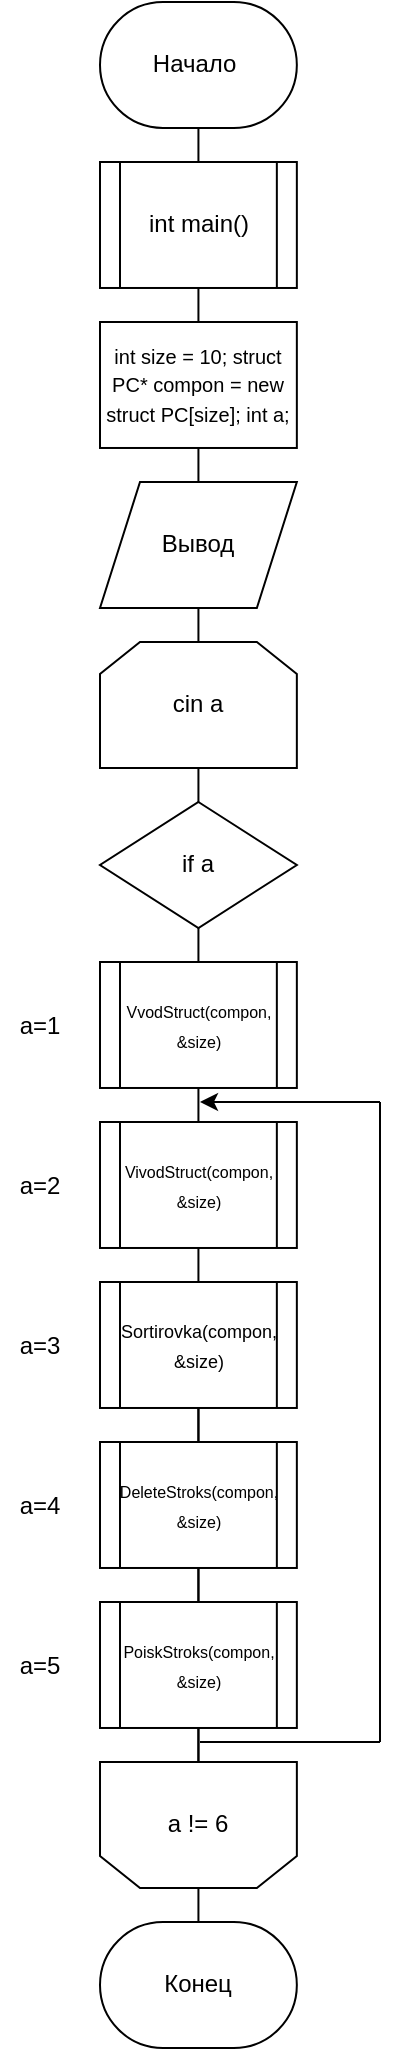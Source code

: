 <mxfile version="14.1.8" type="device" pages="3"><diagram id="iZaZMHa6Bpp7mt8U3UMu" name="Page-1"><mxGraphModel dx="569" dy="329" grid="1" gridSize="10" guides="1" tooltips="1" connect="1" arrows="1" fold="1" page="1" pageScale="1" pageWidth="827" pageHeight="1169" math="0" shadow="0"><root><mxCell id="0"/><mxCell id="1" parent="0"/><mxCell id="Wl2mc2QoO-3e2jjABX1n-1" value="Начало&amp;nbsp;" style="rounded=1;whiteSpace=wrap;html=1;arcSize=50;" parent="1" vertex="1"><mxGeometry x="390" y="80" width="98.425" height="62.992" as="geometry"/></mxCell><mxCell id="Wl2mc2QoO-3e2jjABX1n-2" value="int main()" style="shape=process;whiteSpace=wrap;html=1;backgroundOutline=1;" parent="1" vertex="1"><mxGeometry x="390" y="160" width="98.425" height="62.992" as="geometry"/></mxCell><mxCell id="oc-i6FWsqMsBuSoVtSeV-1" value="&lt;font style=&quot;font-size: 10px&quot;&gt;int size = 10;&#9;struct PC* compon = new struct PC[size];&#9;int a;&lt;/font&gt;" style="rounded=0;whiteSpace=wrap;html=1;" parent="1" vertex="1"><mxGeometry x="390" y="240" width="98.425" height="62.992" as="geometry"/></mxCell><mxCell id="oc-i6FWsqMsBuSoVtSeV-2" value="Вывод" style="shape=parallelogram;perimeter=parallelogramPerimeter;whiteSpace=wrap;html=1;fixedSize=1;" parent="1" vertex="1"><mxGeometry x="390" y="320" width="98.425" height="62.992" as="geometry"/></mxCell><mxCell id="oc-i6FWsqMsBuSoVtSeV-3" value="if a" style="rhombus;whiteSpace=wrap;html=1;" parent="1" vertex="1"><mxGeometry x="390" y="480" width="98.425" height="62.992" as="geometry"/></mxCell><mxCell id="oc-i6FWsqMsBuSoVtSeV-9" value="сin a" style="shape=loopLimit;whiteSpace=wrap;html=1;" parent="1" vertex="1"><mxGeometry x="390" y="400" width="98.425" height="62.992" as="geometry"/></mxCell><mxCell id="oc-i6FWsqMsBuSoVtSeV-12" value="a=1" style="text;html=1;strokeColor=none;fillColor=none;align=center;verticalAlign=middle;whiteSpace=wrap;rounded=0;" parent="1" vertex="1"><mxGeometry x="340.0" y="581.5" width="40" height="20" as="geometry"/></mxCell><mxCell id="oc-i6FWsqMsBuSoVtSeV-13" value="a=2" style="text;html=1;strokeColor=none;fillColor=none;align=center;verticalAlign=middle;whiteSpace=wrap;rounded=0;" parent="1" vertex="1"><mxGeometry x="340" y="661.5" width="40" height="20" as="geometry"/></mxCell><mxCell id="oc-i6FWsqMsBuSoVtSeV-14" value="a=3" style="text;html=1;strokeColor=none;fillColor=none;align=center;verticalAlign=middle;whiteSpace=wrap;rounded=0;" parent="1" vertex="1"><mxGeometry x="340" y="741.5" width="40" height="20" as="geometry"/></mxCell><mxCell id="oc-i6FWsqMsBuSoVtSeV-15" value="a=4" style="text;html=1;strokeColor=none;fillColor=none;align=center;verticalAlign=middle;whiteSpace=wrap;rounded=0;" parent="1" vertex="1"><mxGeometry x="340" y="821.5" width="40" height="20" as="geometry"/></mxCell><mxCell id="oc-i6FWsqMsBuSoVtSeV-16" value="a=5" style="text;html=1;strokeColor=none;fillColor=none;align=center;verticalAlign=middle;whiteSpace=wrap;rounded=0;" parent="1" vertex="1"><mxGeometry x="340" y="901.5" width="40" height="20" as="geometry"/></mxCell><mxCell id="dpOftlzQsmVW76tGSLQN-3" value="Конец" style="rounded=1;whiteSpace=wrap;html=1;arcSize=50;" parent="1" vertex="1"><mxGeometry x="390.0" y="1040" width="98.425" height="62.992" as="geometry"/></mxCell><mxCell id="dpOftlzQsmVW76tGSLQN-4" value="a != 6" style="shape=loopLimit;whiteSpace=wrap;html=1;direction=west;" parent="1" vertex="1"><mxGeometry x="390.0" y="960" width="98.425" height="62.992" as="geometry"/></mxCell><mxCell id="dpOftlzQsmVW76tGSLQN-5" value="&lt;font style=&quot;font-size: 9px&quot;&gt;Sortirovka(compon, &amp;amp;size)&lt;/font&gt;" style="shape=process;whiteSpace=wrap;html=1;backgroundOutline=1;" parent="1" vertex="1"><mxGeometry x="390" y="720" width="98.425" height="62.992" as="geometry"/></mxCell><mxCell id="dpOftlzQsmVW76tGSLQN-6" value="&lt;font style=&quot;font-size: 8px&quot;&gt;VivodStruct(compon, &amp;amp;size)&lt;/font&gt;" style="shape=process;whiteSpace=wrap;html=1;backgroundOutline=1;" parent="1" vertex="1"><mxGeometry x="390.0" y="640" width="98.425" height="62.992" as="geometry"/></mxCell><mxCell id="dpOftlzQsmVW76tGSLQN-7" value="&lt;font style=&quot;font-size: 8px&quot;&gt;VvodStruct(compon, &amp;amp;size)&lt;/font&gt;" style="shape=process;whiteSpace=wrap;html=1;backgroundOutline=1;" parent="1" vertex="1"><mxGeometry x="390" y="560" width="98.425" height="62.992" as="geometry"/></mxCell><mxCell id="dpOftlzQsmVW76tGSLQN-11" value="" style="endArrow=none;html=1;entryX=0.5;entryY=1;entryDx=0;entryDy=0;exitX=0.5;exitY=0;exitDx=0;exitDy=0;" parent="1" source="Wl2mc2QoO-3e2jjABX1n-2" target="Wl2mc2QoO-3e2jjABX1n-1" edge="1"><mxGeometry width="50" height="50" relative="1" as="geometry"><mxPoint x="470" y="140" as="sourcePoint"/><mxPoint x="620" y="160" as="targetPoint"/></mxGeometry></mxCell><mxCell id="dpOftlzQsmVW76tGSLQN-12" value="" style="endArrow=none;html=1;entryX=0.5;entryY=1;entryDx=0;entryDy=0;exitX=0.5;exitY=0;exitDx=0;exitDy=0;" parent="1" source="oc-i6FWsqMsBuSoVtSeV-1" target="Wl2mc2QoO-3e2jjABX1n-2" edge="1"><mxGeometry width="50" height="50" relative="1" as="geometry"><mxPoint x="570" y="340" as="sourcePoint"/><mxPoint x="620" y="290" as="targetPoint"/></mxGeometry></mxCell><mxCell id="dpOftlzQsmVW76tGSLQN-13" value="" style="endArrow=none;html=1;entryX=0.5;entryY=1;entryDx=0;entryDy=0;exitX=0.5;exitY=0;exitDx=0;exitDy=0;" parent="1" source="oc-i6FWsqMsBuSoVtSeV-2" target="oc-i6FWsqMsBuSoVtSeV-1" edge="1"><mxGeometry width="50" height="50" relative="1" as="geometry"><mxPoint x="570" y="410" as="sourcePoint"/><mxPoint x="620" y="360" as="targetPoint"/></mxGeometry></mxCell><mxCell id="dpOftlzQsmVW76tGSLQN-14" value="" style="endArrow=none;html=1;entryX=0.5;entryY=1;entryDx=0;entryDy=0;exitX=0.5;exitY=0;exitDx=0;exitDy=0;" parent="1" source="oc-i6FWsqMsBuSoVtSeV-9" target="oc-i6FWsqMsBuSoVtSeV-2" edge="1"><mxGeometry width="50" height="50" relative="1" as="geometry"><mxPoint x="570" y="410" as="sourcePoint"/><mxPoint x="620" y="360" as="targetPoint"/></mxGeometry></mxCell><mxCell id="dpOftlzQsmVW76tGSLQN-15" value="" style="endArrow=none;html=1;entryX=0.5;entryY=1;entryDx=0;entryDy=0;exitX=0.5;exitY=0;exitDx=0;exitDy=0;" parent="1" source="oc-i6FWsqMsBuSoVtSeV-3" target="oc-i6FWsqMsBuSoVtSeV-9" edge="1"><mxGeometry width="50" height="50" relative="1" as="geometry"><mxPoint x="570" y="670" as="sourcePoint"/><mxPoint x="620" y="620" as="targetPoint"/></mxGeometry></mxCell><mxCell id="dpOftlzQsmVW76tGSLQN-35" value="" style="endArrow=none;html=1;exitX=0.5;exitY=1;exitDx=0;exitDy=0;entryX=0.5;entryY=1;entryDx=0;entryDy=0;" edge="1" parent="1" source="dpOftlzQsmVW76tGSLQN-4" target="dpOftlzQsmVW76tGSLQN-5"><mxGeometry width="50" height="50" relative="1" as="geometry"><mxPoint x="410" y="640" as="sourcePoint"/><mxPoint x="440" y="620" as="targetPoint"/></mxGeometry></mxCell><mxCell id="dpOftlzQsmVW76tGSLQN-37" value="" style="endArrow=none;html=1;entryX=0.5;entryY=0;entryDx=0;entryDy=0;exitX=0.5;exitY=0;exitDx=0;exitDy=0;" parent="1" source="dpOftlzQsmVW76tGSLQN-3" target="dpOftlzQsmVW76tGSLQN-4" edge="1"><mxGeometry width="50" height="50" relative="1" as="geometry"><mxPoint x="410" y="690" as="sourcePoint"/><mxPoint x="460" y="640" as="targetPoint"/></mxGeometry></mxCell><mxCell id="hMCkdpuE8ZyjhpcmTQYG-1" value="" style="endArrow=none;html=1;entryX=0.5;entryY=1;entryDx=0;entryDy=0;exitX=0.5;exitY=0;exitDx=0;exitDy=0;" edge="1" parent="1" source="dpOftlzQsmVW76tGSLQN-7" target="oc-i6FWsqMsBuSoVtSeV-3"><mxGeometry width="50" height="50" relative="1" as="geometry"><mxPoint x="440" y="550" as="sourcePoint"/><mxPoint x="490" y="500" as="targetPoint"/></mxGeometry></mxCell><mxCell id="hMCkdpuE8ZyjhpcmTQYG-3" value="" style="endArrow=none;html=1;entryX=0.5;entryY=1;entryDx=0;entryDy=0;exitX=0.5;exitY=0;exitDx=0;exitDy=0;" edge="1" parent="1" source="dpOftlzQsmVW76tGSLQN-6" target="dpOftlzQsmVW76tGSLQN-7"><mxGeometry width="50" height="50" relative="1" as="geometry"><mxPoint x="440" y="700" as="sourcePoint"/><mxPoint x="490" y="650" as="targetPoint"/></mxGeometry></mxCell><mxCell id="hMCkdpuE8ZyjhpcmTQYG-4" value="" style="endArrow=none;html=1;exitX=0.5;exitY=0;exitDx=0;exitDy=0;entryX=0.5;entryY=1;entryDx=0;entryDy=0;" edge="1" parent="1" source="dpOftlzQsmVW76tGSLQN-5" target="dpOftlzQsmVW76tGSLQN-6"><mxGeometry width="50" height="50" relative="1" as="geometry"><mxPoint x="440" y="700" as="sourcePoint"/><mxPoint x="490" y="650" as="targetPoint"/></mxGeometry></mxCell><mxCell id="hMCkdpuE8ZyjhpcmTQYG-6" value="" style="endArrow=none;html=1;exitX=0.5;exitY=1;exitDx=0;exitDy=0;entryX=0.5;entryY=0;entryDx=0;entryDy=0;" edge="1" parent="1" source="dpOftlzQsmVW76tGSLQN-5" target="dpOftlzQsmVW76tGSLQN-8"><mxGeometry width="50" height="50" relative="1" as="geometry"><mxPoint x="440" y="700" as="sourcePoint"/><mxPoint x="490" y="650" as="targetPoint"/></mxGeometry></mxCell><mxCell id="hMCkdpuE8ZyjhpcmTQYG-7" value="" style="endArrow=none;html=1;entryX=0.5;entryY=0;entryDx=0;entryDy=0;exitX=0.5;exitY=1;exitDx=0;exitDy=0;" edge="1" parent="1" source="dpOftlzQsmVW76tGSLQN-8" target="dpOftlzQsmVW76tGSLQN-9"><mxGeometry width="50" height="50" relative="1" as="geometry"><mxPoint x="440" y="850" as="sourcePoint"/><mxPoint x="490" y="800" as="targetPoint"/></mxGeometry></mxCell><mxCell id="hMCkdpuE8ZyjhpcmTQYG-8" value="" style="endArrow=none;html=1;entryX=0.5;entryY=1;entryDx=0;entryDy=0;exitX=0.5;exitY=1;exitDx=0;exitDy=0;" edge="1" parent="1" source="dpOftlzQsmVW76tGSLQN-4" target="dpOftlzQsmVW76tGSLQN-9"><mxGeometry width="50" height="50" relative="1" as="geometry"><mxPoint x="490" y="950" as="sourcePoint"/><mxPoint x="490" y="950" as="targetPoint"/></mxGeometry></mxCell><mxCell id="hMCkdpuE8ZyjhpcmTQYG-9" value="" style="endArrow=none;html=1;" edge="1" parent="1"><mxGeometry width="50" height="50" relative="1" as="geometry"><mxPoint x="440" y="950" as="sourcePoint"/><mxPoint x="530" y="950" as="targetPoint"/></mxGeometry></mxCell><mxCell id="hMCkdpuE8ZyjhpcmTQYG-10" value="" style="endArrow=none;html=1;" edge="1" parent="1"><mxGeometry width="50" height="50" relative="1" as="geometry"><mxPoint x="530" y="950" as="sourcePoint"/><mxPoint x="530" y="630" as="targetPoint"/></mxGeometry></mxCell><mxCell id="hMCkdpuE8ZyjhpcmTQYG-12" value="" style="endArrow=classic;html=1;" edge="1" parent="1"><mxGeometry width="50" height="50" relative="1" as="geometry"><mxPoint x="530" y="630" as="sourcePoint"/><mxPoint x="440" y="630" as="targetPoint"/></mxGeometry></mxCell><mxCell id="dpOftlzQsmVW76tGSLQN-8" value="&lt;font style=&quot;font-size: 8px&quot;&gt;DeleteStroks(compon, &amp;amp;size)&lt;/font&gt;" style="shape=process;whiteSpace=wrap;html=1;backgroundOutline=1;" parent="1" vertex="1"><mxGeometry x="390" y="800" width="98.425" height="62.992" as="geometry"/></mxCell><mxCell id="dpOftlzQsmVW76tGSLQN-9" value="&lt;font style=&quot;font-size: 8px&quot;&gt;PoiskStroks(compon, &amp;amp;size)&lt;/font&gt;" style="shape=process;whiteSpace=wrap;html=1;backgroundOutline=1;" parent="1" vertex="1"><mxGeometry x="390" y="880" width="98.425" height="62.992" as="geometry"/></mxCell></root></mxGraphModel></diagram><diagram id="zfJ0tJlgP4JpTbB74Wi9" name="Page-2"><mxGraphModel dx="813" dy="1639" grid="1" gridSize="10" guides="1" tooltips="1" connect="1" arrows="1" fold="1" page="1" pageScale="1" pageWidth="827" pageHeight="1169" background="none" math="0" shadow="0"><root><mxCell id="W1XiIqsDfVtUzREaAUGw-0"/><mxCell id="W1XiIqsDfVtUzREaAUGw-1" parent="W1XiIqsDfVtUzREaAUGw-0"/><mxCell id="W1XiIqsDfVtUzREaAUGw-2" value="&lt;font style=&quot;font-size: 11px&quot;&gt;VvodStruct(struct PC *compon,int *size);&lt;/font&gt;" style="rounded=1;whiteSpace=wrap;html=1;arcSize=50;" parent="W1XiIqsDfVtUzREaAUGw-1" vertex="1"><mxGeometry x="90" y="-1105.99" width="98.425" height="62.992" as="geometry"/></mxCell><mxCell id="W1XiIqsDfVtUzREaAUGw-3" value="&lt;font style=&quot;font-size: 10px&quot;&gt;VivodStruct(struct PC *compon,&amp;nbsp; int* size)&lt;/font&gt;" style="rounded=1;whiteSpace=wrap;html=1;arcSize=50;" parent="W1XiIqsDfVtUzREaAUGw-1" vertex="1"><mxGeometry x="364" y="-1090" width="98.425" height="62.992" as="geometry"/></mxCell><mxCell id="W1XiIqsDfVtUzREaAUGw-4" value="Sortirovka(struct PC *compon,&amp;nbsp; int* size)" style="rounded=1;whiteSpace=wrap;html=1;arcSize=50;" parent="W1XiIqsDfVtUzREaAUGw-1" vertex="1"><mxGeometry x="610" y="-1110" width="98.425" height="62.992" as="geometry"/></mxCell><mxCell id="W3vyUJCGPLeJfg5Nfz07-4" value="&lt;div&gt;int a;&lt;/div&gt;&lt;div&gt;&lt;span&gt;&#9;&lt;/span&gt;bool vod = false;&lt;/div&gt;" style="rounded=0;whiteSpace=wrap;html=1;" parent="W1XiIqsDfVtUzREaAUGw-1" vertex="1"><mxGeometry x="90" y="-1015.99" width="98.425" height="62.992" as="geometry"/></mxCell><mxCell id="W3vyUJCGPLeJfg5Nfz07-5" value="Ввод" style="shape=parallelogram;perimeter=parallelogramPerimeter;whiteSpace=wrap;html=1;fixedSize=1;" parent="W1XiIqsDfVtUzREaAUGw-1" vertex="1"><mxGeometry x="90" y="-925.99" width="98.425" height="62.992" as="geometry"/></mxCell><mxCell id="W3vyUJCGPLeJfg5Nfz07-6" value="while (vod==false);" style="shape=loopLimit;whiteSpace=wrap;html=1;direction=west;" parent="W1XiIqsDfVtUzREaAUGw-1" vertex="1"><mxGeometry x="90" y="-650.99" width="98.425" height="62.992" as="geometry"/></mxCell><mxCell id="W3vyUJCGPLeJfg5Nfz07-7" value="do" style="shape=loopLimit;whiteSpace=wrap;html=1;" parent="W1XiIqsDfVtUzREaAUGw-1" vertex="1"><mxGeometry x="90" y="-830.99" width="98.425" height="62.992" as="geometry"/></mxCell><mxCell id="W3vyUJCGPLeJfg5Nfz07-8" value="Ввод" style="shape=parallelogram;perimeter=parallelogramPerimeter;whiteSpace=wrap;html=1;fixedSize=1;" parent="W1XiIqsDfVtUzREaAUGw-1" vertex="1"><mxGeometry x="90" y="-740.99" width="98.425" height="62.992" as="geometry"/></mxCell><mxCell id="W3vyUJCGPLeJfg5Nfz07-9" value="Конец" style="rounded=1;whiteSpace=wrap;html=1;arcSize=50;" parent="W1XiIqsDfVtUzREaAUGw-1" vertex="1"><mxGeometry x="90" y="-562.99" width="98.425" height="62.992" as="geometry"/></mxCell><mxCell id="WvnyxcfBLVvcL4xvw4zN-1" value="int stroka = 0;" style="rounded=0;whiteSpace=wrap;html=1;" parent="W1XiIqsDfVtUzREaAUGw-1" vertex="1"><mxGeometry x="364" y="-1000" width="98.425" height="62.992" as="geometry"/></mxCell><mxCell id="WvnyxcfBLVvcL4xvw4zN-2" value="i = 0;i++;" style="shape=loopLimit;whiteSpace=wrap;html=1;" parent="W1XiIqsDfVtUzREaAUGw-1" vertex="1"><mxGeometry x="364" y="-910" width="98.425" height="62.992" as="geometry"/></mxCell><mxCell id="WvnyxcfBLVvcL4xvw4zN-3" value="i&amp;lt;*size" style="shape=loopLimit;whiteSpace=wrap;html=1;direction=west;" parent="W1XiIqsDfVtUzREaAUGw-1" vertex="1"><mxGeometry x="364" y="-725" width="98.425" height="62.992" as="geometry"/></mxCell><mxCell id="WvnyxcfBLVvcL4xvw4zN-4" value="Вывод" style="shape=parallelogram;perimeter=parallelogramPerimeter;whiteSpace=wrap;html=1;fixedSize=1;" parent="W1XiIqsDfVtUzREaAUGw-1" vertex="1"><mxGeometry x="364" y="-815" width="98.425" height="62.992" as="geometry"/></mxCell><mxCell id="WvnyxcfBLVvcL4xvw4zN-5" value="Конец" style="rounded=1;whiteSpace=wrap;html=1;arcSize=50;" parent="W1XiIqsDfVtUzREaAUGw-1" vertex="1"><mxGeometry x="364" y="-635" width="98.425" height="62.992" as="geometry"/></mxCell><mxCell id="WvnyxcfBLVvcL4xvw4zN-6" value="i&amp;lt;*size" style="shape=loopLimit;whiteSpace=wrap;html=1;direction=west;" parent="W1XiIqsDfVtUzREaAUGw-1" vertex="1"><mxGeometry x="610" y="-560" width="98.425" height="62.992" as="geometry"/></mxCell><mxCell id="WvnyxcfBLVvcL4xvw4zN-7" value="j&amp;lt;*size" style="shape=loopLimit;whiteSpace=wrap;html=1;direction=west;" parent="W1XiIqsDfVtUzREaAUGw-1" vertex="1"><mxGeometry x="610" y="-655" width="98.425" height="62.992" as="geometry"/></mxCell><mxCell id="WvnyxcfBLVvcL4xvw4zN-8" value="j = 0; j++" style="shape=loopLimit;whiteSpace=wrap;html=1;" parent="W1XiIqsDfVtUzREaAUGw-1" vertex="1"><mxGeometry x="610" y="-930" width="98.425" height="62.992" as="geometry"/></mxCell><mxCell id="WvnyxcfBLVvcL4xvw4zN-9" value="i = 0; i++" style="shape=loopLimit;whiteSpace=wrap;html=1;" parent="W1XiIqsDfVtUzREaAUGw-1" vertex="1"><mxGeometry x="610" y="-1020" width="98.425" height="62.992" as="geometry"/></mxCell><mxCell id="WvnyxcfBLVvcL4xvw4zN-10" value="&lt;font style=&quot;font-size: 7px&quot;&gt;compon[i].GHZ &amp;lt; compon[j].GHZ&lt;/font&gt;" style="rhombus;whiteSpace=wrap;html=1;" parent="W1XiIqsDfVtUzREaAUGw-1" vertex="1"><mxGeometry x="610" y="-840" width="98.425" height="62.992" as="geometry"/></mxCell><mxCell id="WvnyxcfBLVvcL4xvw4zN-11" value="swap(compon[i], compon[j])" style="rounded=0;whiteSpace=wrap;html=1;" parent="W1XiIqsDfVtUzREaAUGw-1" vertex="1"><mxGeometry x="610" y="-750" width="98.425" height="62.992" as="geometry"/></mxCell><mxCell id="JK921KFFWpAYj23jLsKV-0" value="Конец" style="rounded=1;whiteSpace=wrap;html=1;arcSize=50;" parent="W1XiIqsDfVtUzREaAUGw-1" vertex="1"><mxGeometry x="610" y="-460" width="98.425" height="62.992" as="geometry"/></mxCell><mxCell id="0jgvePxMB8IA3RYel230-10" value="" style="endArrow=none;html=1;entryX=0.5;entryY=1;entryDx=0;entryDy=0;exitX=0.5;exitY=0;exitDx=0;exitDy=0;" parent="W1XiIqsDfVtUzREaAUGw-1" source="W3vyUJCGPLeJfg5Nfz07-4" target="W1XiIqsDfVtUzREaAUGw-2" edge="1"><mxGeometry width="50" height="50" relative="1" as="geometry"><mxPoint x="280" y="-985.99" as="sourcePoint"/><mxPoint x="330" y="-1035.99" as="targetPoint"/></mxGeometry></mxCell><mxCell id="0jgvePxMB8IA3RYel230-11" value="" style="endArrow=none;html=1;entryX=0.5;entryY=1;entryDx=0;entryDy=0;exitX=0.5;exitY=0;exitDx=0;exitDy=0;" parent="W1XiIqsDfVtUzREaAUGw-1" source="W3vyUJCGPLeJfg5Nfz07-5" target="W3vyUJCGPLeJfg5Nfz07-4" edge="1"><mxGeometry width="50" height="50" relative="1" as="geometry"><mxPoint x="280" y="-985.99" as="sourcePoint"/><mxPoint x="330" y="-1035.99" as="targetPoint"/></mxGeometry></mxCell><mxCell id="0jgvePxMB8IA3RYel230-12" value="" style="endArrow=none;html=1;entryX=0.5;entryY=1;entryDx=0;entryDy=0;exitX=0.5;exitY=0;exitDx=0;exitDy=0;" parent="W1XiIqsDfVtUzREaAUGw-1" source="W3vyUJCGPLeJfg5Nfz07-7" target="W3vyUJCGPLeJfg5Nfz07-5" edge="1"><mxGeometry width="50" height="50" relative="1" as="geometry"><mxPoint x="280" y="-845.99" as="sourcePoint"/><mxPoint x="330" y="-895.99" as="targetPoint"/></mxGeometry></mxCell><mxCell id="0jgvePxMB8IA3RYel230-13" value="" style="endArrow=none;html=1;exitX=0.5;exitY=1;exitDx=0;exitDy=0;entryX=0.5;entryY=0;entryDx=0;entryDy=0;" parent="W1XiIqsDfVtUzREaAUGw-1" source="W3vyUJCGPLeJfg5Nfz07-7" target="W3vyUJCGPLeJfg5Nfz07-8" edge="1"><mxGeometry width="50" height="50" relative="1" as="geometry"><mxPoint x="280" y="-845.99" as="sourcePoint"/><mxPoint x="330" y="-895.99" as="targetPoint"/></mxGeometry></mxCell><mxCell id="0jgvePxMB8IA3RYel230-14" value="" style="endArrow=none;html=1;entryX=0.5;entryY=1;entryDx=0;entryDy=0;exitX=0.5;exitY=1;exitDx=0;exitDy=0;" parent="W1XiIqsDfVtUzREaAUGw-1" source="W3vyUJCGPLeJfg5Nfz07-6" target="W3vyUJCGPLeJfg5Nfz07-8" edge="1"><mxGeometry width="50" height="50" relative="1" as="geometry"><mxPoint x="280" y="-645.99" as="sourcePoint"/><mxPoint x="330" y="-695.99" as="targetPoint"/></mxGeometry></mxCell><mxCell id="0jgvePxMB8IA3RYel230-15" value="" style="endArrow=none;html=1;entryX=0.5;entryY=0;entryDx=0;entryDy=0;exitX=0.5;exitY=0;exitDx=0;exitDy=0;" parent="W1XiIqsDfVtUzREaAUGw-1" source="W3vyUJCGPLeJfg5Nfz07-9" target="W3vyUJCGPLeJfg5Nfz07-6" edge="1"><mxGeometry width="50" height="50" relative="1" as="geometry"><mxPoint x="280" y="-645.99" as="sourcePoint"/><mxPoint x="330" y="-695.99" as="targetPoint"/></mxGeometry></mxCell><mxCell id="0jgvePxMB8IA3RYel230-17" value="" style="endArrow=none;html=1;entryX=0.5;entryY=1;entryDx=0;entryDy=0;exitX=0.5;exitY=0;exitDx=0;exitDy=0;" parent="W1XiIqsDfVtUzREaAUGw-1" source="WvnyxcfBLVvcL4xvw4zN-2" target="WvnyxcfBLVvcL4xvw4zN-1" edge="1"><mxGeometry width="50" height="50" relative="1" as="geometry"><mxPoint x="424" y="-830" as="sourcePoint"/><mxPoint x="474" y="-880" as="targetPoint"/></mxGeometry></mxCell><mxCell id="0jgvePxMB8IA3RYel230-18" value="" style="endArrow=none;html=1;entryX=0.5;entryY=1;entryDx=0;entryDy=0;exitX=0.5;exitY=0;exitDx=0;exitDy=0;" parent="W1XiIqsDfVtUzREaAUGw-1" source="WvnyxcfBLVvcL4xvw4zN-4" target="WvnyxcfBLVvcL4xvw4zN-2" edge="1"><mxGeometry width="50" height="50" relative="1" as="geometry"><mxPoint x="424" y="-830" as="sourcePoint"/><mxPoint x="474" y="-880" as="targetPoint"/></mxGeometry></mxCell><mxCell id="0jgvePxMB8IA3RYel230-19" value="" style="endArrow=none;html=1;entryX=0.5;entryY=1;entryDx=0;entryDy=0;exitX=0.5;exitY=1;exitDx=0;exitDy=0;" parent="W1XiIqsDfVtUzREaAUGw-1" source="WvnyxcfBLVvcL4xvw4zN-3" target="WvnyxcfBLVvcL4xvw4zN-4" edge="1"><mxGeometry width="50" height="50" relative="1" as="geometry"><mxPoint x="424" y="-700" as="sourcePoint"/><mxPoint x="474" y="-750" as="targetPoint"/></mxGeometry></mxCell><mxCell id="0jgvePxMB8IA3RYel230-20" value="" style="endArrow=none;html=1;entryX=0.5;entryY=0;entryDx=0;entryDy=0;exitX=0.5;exitY=0;exitDx=0;exitDy=0;" parent="W1XiIqsDfVtUzREaAUGw-1" source="WvnyxcfBLVvcL4xvw4zN-5" target="WvnyxcfBLVvcL4xvw4zN-3" edge="1"><mxGeometry width="50" height="50" relative="1" as="geometry"><mxPoint x="424" y="-630" as="sourcePoint"/><mxPoint x="474" y="-680" as="targetPoint"/></mxGeometry></mxCell><mxCell id="0jgvePxMB8IA3RYel230-21" value="" style="endArrow=none;html=1;entryX=0.5;entryY=1;entryDx=0;entryDy=0;exitX=0.5;exitY=0;exitDx=0;exitDy=0;" parent="W1XiIqsDfVtUzREaAUGw-1" source="WvnyxcfBLVvcL4xvw4zN-9" target="W1XiIqsDfVtUzREaAUGw-4" edge="1"><mxGeometry width="50" height="50" relative="1" as="geometry"><mxPoint x="520" y="-850" as="sourcePoint"/><mxPoint x="570" y="-900" as="targetPoint"/></mxGeometry></mxCell><mxCell id="0jgvePxMB8IA3RYel230-22" value="" style="endArrow=none;html=1;entryX=0.5;entryY=1;entryDx=0;entryDy=0;exitX=0.5;exitY=0;exitDx=0;exitDy=0;" parent="W1XiIqsDfVtUzREaAUGw-1" source="WvnyxcfBLVvcL4xvw4zN-8" target="WvnyxcfBLVvcL4xvw4zN-9" edge="1"><mxGeometry width="50" height="50" relative="1" as="geometry"><mxPoint x="520" y="-850" as="sourcePoint"/><mxPoint x="570" y="-900" as="targetPoint"/></mxGeometry></mxCell><mxCell id="0jgvePxMB8IA3RYel230-26" value="" style="endArrow=none;html=1;entryX=0.5;entryY=1;entryDx=0;entryDy=0;exitX=0.5;exitY=0;exitDx=0;exitDy=0;" parent="W1XiIqsDfVtUzREaAUGw-1" source="WvnyxcfBLVvcL4xvw4zN-1" target="W1XiIqsDfVtUzREaAUGw-3" edge="1"><mxGeometry width="50" height="50" relative="1" as="geometry"><mxPoint x="424" y="-830" as="sourcePoint"/><mxPoint x="474" y="-880" as="targetPoint"/></mxGeometry></mxCell><mxCell id="0jgvePxMB8IA3RYel230-27" value="" style="endArrow=none;html=1;entryX=0.5;entryY=1;entryDx=0;entryDy=0;exitX=0.5;exitY=0;exitDx=0;exitDy=0;" parent="W1XiIqsDfVtUzREaAUGw-1" source="WvnyxcfBLVvcL4xvw4zN-10" target="WvnyxcfBLVvcL4xvw4zN-8" edge="1"><mxGeometry width="50" height="50" relative="1" as="geometry"><mxPoint x="520" y="-720" as="sourcePoint"/><mxPoint x="570" y="-770" as="targetPoint"/></mxGeometry></mxCell><mxCell id="0jgvePxMB8IA3RYel230-28" value="" style="endArrow=none;html=1;entryX=0.5;entryY=1;entryDx=0;entryDy=0;exitX=0.5;exitY=0;exitDx=0;exitDy=0;" parent="W1XiIqsDfVtUzREaAUGw-1" source="WvnyxcfBLVvcL4xvw4zN-11" target="WvnyxcfBLVvcL4xvw4zN-10" edge="1"><mxGeometry width="50" height="50" relative="1" as="geometry"><mxPoint x="520" y="-720" as="sourcePoint"/><mxPoint x="570" y="-770" as="targetPoint"/></mxGeometry></mxCell><mxCell id="0jgvePxMB8IA3RYel230-29" value="" style="endArrow=none;html=1;entryX=0.5;entryY=1;entryDx=0;entryDy=0;exitX=0.5;exitY=1;exitDx=0;exitDy=0;" parent="W1XiIqsDfVtUzREaAUGw-1" source="WvnyxcfBLVvcL4xvw4zN-7" target="WvnyxcfBLVvcL4xvw4zN-11" edge="1"><mxGeometry width="50" height="50" relative="1" as="geometry"><mxPoint x="520" y="-720" as="sourcePoint"/><mxPoint x="570" y="-770" as="targetPoint"/></mxGeometry></mxCell><mxCell id="0jgvePxMB8IA3RYel230-30" value="" style="endArrow=none;html=1;entryX=0.5;entryY=0;entryDx=0;entryDy=0;exitX=0.5;exitY=1;exitDx=0;exitDy=0;" parent="W1XiIqsDfVtUzREaAUGw-1" source="WvnyxcfBLVvcL4xvw4zN-6" target="WvnyxcfBLVvcL4xvw4zN-7" edge="1"><mxGeometry width="50" height="50" relative="1" as="geometry"><mxPoint x="520" y="-650" as="sourcePoint"/><mxPoint x="570" y="-700" as="targetPoint"/></mxGeometry></mxCell><mxCell id="0jgvePxMB8IA3RYel230-31" value="" style="endArrow=none;html=1;entryX=0.5;entryY=0;entryDx=0;entryDy=0;exitX=0.5;exitY=0;exitDx=0;exitDy=0;" parent="W1XiIqsDfVtUzREaAUGw-1" source="JK921KFFWpAYj23jLsKV-0" target="WvnyxcfBLVvcL4xvw4zN-6" edge="1"><mxGeometry width="50" height="50" relative="1" as="geometry"><mxPoint x="520" y="-650" as="sourcePoint"/><mxPoint x="570" y="-700" as="targetPoint"/></mxGeometry></mxCell><mxCell id="0jgvePxMB8IA3RYel230-32" value="Да" style="text;html=1;strokeColor=none;fillColor=none;align=center;verticalAlign=middle;whiteSpace=wrap;rounded=0;" parent="W1XiIqsDfVtUzREaAUGw-1" vertex="1"><mxGeometry x="664" y="-790" width="40" height="20" as="geometry"/></mxCell><mxCell id="0jgvePxMB8IA3RYel230-37" value="нет" style="text;html=1;strokeColor=none;fillColor=none;align=center;verticalAlign=middle;whiteSpace=wrap;rounded=0;" parent="W1XiIqsDfVtUzREaAUGw-1" vertex="1"><mxGeometry x="690" y="-835" width="40" height="20" as="geometry"/></mxCell><mxCell id="ZNSdeJ60r4u--BEmWr4k-0" value="" style="endArrow=none;html=1;entryX=1;entryY=0.5;entryDx=0;entryDy=0;" edge="1" parent="W1XiIqsDfVtUzREaAUGw-1" target="WvnyxcfBLVvcL4xvw4zN-10"><mxGeometry width="50" height="50" relative="1" as="geometry"><mxPoint x="740" y="-809" as="sourcePoint"/><mxPoint x="730" y="-800" as="targetPoint"/></mxGeometry></mxCell><mxCell id="ZNSdeJ60r4u--BEmWr4k-1" value="" style="endArrow=none;html=1;" edge="1" parent="W1XiIqsDfVtUzREaAUGw-1"><mxGeometry width="50" height="50" relative="1" as="geometry"><mxPoint x="740" y="-670" as="sourcePoint"/><mxPoint x="740" y="-809" as="targetPoint"/></mxGeometry></mxCell><mxCell id="ZNSdeJ60r4u--BEmWr4k-2" value="" style="endArrow=classic;html=1;" edge="1" parent="W1XiIqsDfVtUzREaAUGw-1"><mxGeometry width="50" height="50" relative="1" as="geometry"><mxPoint x="740" y="-670" as="sourcePoint"/><mxPoint x="660" y="-670" as="targetPoint"/></mxGeometry></mxCell></root></mxGraphModel></diagram><diagram id="NShGCRLpGks8Pt4xJ8Xx" name="Page-3"><mxGraphModel dx="981" dy="567" grid="1" gridSize="10" guides="1" tooltips="1" connect="1" arrows="1" fold="1" page="1" pageScale="1" pageWidth="827" pageHeight="1169" math="0" shadow="0"><root><mxCell id="T9p7F7nrwcYyB1Njc5_Y-0"/><mxCell id="T9p7F7nrwcYyB1Njc5_Y-1" parent="T9p7F7nrwcYyB1Njc5_Y-0"/><mxCell id="mkZrxKJtQ7uH51DC7_aG-1" value="&lt;font style=&quot;font-size: 10px&quot;&gt;PoiskStroks(struct PC *compon,&amp;nbsp; int* size)&lt;/font&gt;" style="rounded=1;whiteSpace=wrap;html=1;arcSize=50;" parent="T9p7F7nrwcYyB1Njc5_Y-1" vertex="1"><mxGeometry x="520" y="20" width="98.425" height="62.992" as="geometry"/></mxCell><mxCell id="mkZrxKJtQ7uH51DC7_aG-10" value="int max = 0;" style="rounded=0;whiteSpace=wrap;html=1;" parent="T9p7F7nrwcYyB1Njc5_Y-1" vertex="1"><mxGeometry x="520" y="100" width="98.425" height="62.992" as="geometry"/></mxCell><mxCell id="mkZrxKJtQ7uH51DC7_aG-12" value="i = 0; i++;" style="shape=loopLimit;whiteSpace=wrap;html=1;" parent="T9p7F7nrwcYyB1Njc5_Y-1" vertex="1"><mxGeometry x="520" y="180" width="98.425" height="62.992" as="geometry"/></mxCell><mxCell id="mkZrxKJtQ7uH51DC7_aG-13" value="&lt;font style=&quot;font-size: 8px&quot;&gt;compon[i].Yadra == 2&lt;/font&gt;" style="rhombus;whiteSpace=wrap;html=1;" parent="T9p7F7nrwcYyB1Njc5_Y-1" vertex="1"><mxGeometry x="520" y="260" width="98.425" height="62.992" as="geometry"/></mxCell><mxCell id="mkZrxKJtQ7uH51DC7_aG-14" value="&lt;font style=&quot;font-size: 10px&quot;&gt;compon[i].GHZ &amp;gt; max&lt;/font&gt;" style="rhombus;whiteSpace=wrap;html=1;" parent="T9p7F7nrwcYyB1Njc5_Y-1" vertex="1"><mxGeometry x="520" y="340" width="98.425" height="62.992" as="geometry"/></mxCell><mxCell id="mkZrxKJtQ7uH51DC7_aG-15" value="max = compon[i].GHZ;" style="rounded=0;whiteSpace=wrap;html=1;" parent="T9p7F7nrwcYyB1Njc5_Y-1" vertex="1"><mxGeometry x="518.71" y="422.99" width="101" height="45" as="geometry"/></mxCell><mxCell id="GiwdRw-j5yjARcZ3GkM0-13" value="Да" style="text;html=1;strokeColor=none;fillColor=none;align=center;verticalAlign=middle;whiteSpace=wrap;rounded=0;" parent="T9p7F7nrwcYyB1Njc5_Y-1" vertex="1"><mxGeometry x="160" y="480" width="40" height="20" as="geometry"/></mxCell><mxCell id="GiwdRw-j5yjARcZ3GkM0-14" value="Нет" style="text;html=1;strokeColor=none;fillColor=none;align=center;verticalAlign=middle;whiteSpace=wrap;rounded=0;" parent="T9p7F7nrwcYyB1Njc5_Y-1" vertex="1"><mxGeometry x="240" y="480" width="40" height="20" as="geometry"/></mxCell><mxCell id="GiwdRw-j5yjARcZ3GkM0-15" value="" style="endArrow=none;html=1;entryX=0.5;entryY=1;entryDx=0;entryDy=0;exitX=0.5;exitY=0;exitDx=0;exitDy=0;" parent="T9p7F7nrwcYyB1Njc5_Y-1" source="mkZrxKJtQ7uH51DC7_aG-10" target="mkZrxKJtQ7uH51DC7_aG-1" edge="1"><mxGeometry width="50" height="50" relative="1" as="geometry"><mxPoint x="390" y="200" as="sourcePoint"/><mxPoint x="440" y="150" as="targetPoint"/></mxGeometry></mxCell><mxCell id="GiwdRw-j5yjARcZ3GkM0-16" value="" style="endArrow=none;html=1;entryX=0.5;entryY=1;entryDx=0;entryDy=0;exitX=0.5;exitY=0;exitDx=0;exitDy=0;" parent="T9p7F7nrwcYyB1Njc5_Y-1" source="mkZrxKJtQ7uH51DC7_aG-12" target="mkZrxKJtQ7uH51DC7_aG-10" edge="1"><mxGeometry width="50" height="50" relative="1" as="geometry"><mxPoint x="390" y="200" as="sourcePoint"/><mxPoint x="440" y="150" as="targetPoint"/></mxGeometry></mxCell><mxCell id="GiwdRw-j5yjARcZ3GkM0-17" value="" style="endArrow=none;html=1;entryX=0.5;entryY=1;entryDx=0;entryDy=0;exitX=0.5;exitY=0;exitDx=0;exitDy=0;" parent="T9p7F7nrwcYyB1Njc5_Y-1" source="mkZrxKJtQ7uH51DC7_aG-13" target="mkZrxKJtQ7uH51DC7_aG-12" edge="1"><mxGeometry width="50" height="50" relative="1" as="geometry"><mxPoint x="390" y="450" as="sourcePoint"/><mxPoint x="440" y="400" as="targetPoint"/></mxGeometry></mxCell><mxCell id="GiwdRw-j5yjARcZ3GkM0-18" value="" style="endArrow=none;html=1;entryX=0.5;entryY=1;entryDx=0;entryDy=0;exitX=0.5;exitY=0;exitDx=0;exitDy=0;" parent="T9p7F7nrwcYyB1Njc5_Y-1" source="mkZrxKJtQ7uH51DC7_aG-14" target="mkZrxKJtQ7uH51DC7_aG-13" edge="1"><mxGeometry width="50" height="50" relative="1" as="geometry"><mxPoint x="390" y="450" as="sourcePoint"/><mxPoint x="440" y="400" as="targetPoint"/></mxGeometry></mxCell><mxCell id="GiwdRw-j5yjARcZ3GkM0-20" value="" style="endArrow=none;html=1;entryX=0.5;entryY=1;entryDx=0;entryDy=0;exitX=0.5;exitY=0;exitDx=0;exitDy=0;" parent="T9p7F7nrwcYyB1Njc5_Y-1" source="mkZrxKJtQ7uH51DC7_aG-15" target="mkZrxKJtQ7uH51DC7_aG-14" edge="1"><mxGeometry width="50" height="50" relative="1" as="geometry"><mxPoint x="390" y="650" as="sourcePoint"/><mxPoint x="440" y="600" as="targetPoint"/></mxGeometry></mxCell><mxCell id="GiwdRw-j5yjARcZ3GkM0-23" value="Да" style="text;html=1;strokeColor=none;fillColor=none;align=center;verticalAlign=middle;whiteSpace=wrap;rounded=0;" parent="T9p7F7nrwcYyB1Njc5_Y-1" vertex="1"><mxGeometry x="577.13" y="402.99" width="40" height="20" as="geometry"/></mxCell><mxCell id="GiwdRw-j5yjARcZ3GkM0-24" value="" style="endArrow=none;html=1;entryX=1;entryY=0.5;entryDx=0;entryDy=0;" parent="T9p7F7nrwcYyB1Njc5_Y-1" target="mkZrxKJtQ7uH51DC7_aG-14" edge="1"><mxGeometry width="50" height="50" relative="1" as="geometry"><mxPoint x="660" y="371" as="sourcePoint"/><mxPoint x="440" y="550" as="targetPoint"/></mxGeometry></mxCell><mxCell id="GiwdRw-j5yjARcZ3GkM0-27" value="Нет" style="text;html=1;strokeColor=none;fillColor=none;align=center;verticalAlign=middle;whiteSpace=wrap;rounded=0;" parent="T9p7F7nrwcYyB1Njc5_Y-1" vertex="1"><mxGeometry x="618.43" y="350" width="40" height="20" as="geometry"/></mxCell><mxCell id="TK44WR_9pz5WZda3ygFk-0" value="&lt;font style=&quot;font-size: 10px&quot;&gt;DeleteStroks(struct PC compon[], int&amp;amp; elements)&lt;/font&gt;" style="rounded=1;whiteSpace=wrap;html=1;arcSize=50;" vertex="1" parent="T9p7F7nrwcYyB1Njc5_Y-1"><mxGeometry x="171.57" y="30" width="98.425" height="62.992" as="geometry"/></mxCell><mxCell id="TK44WR_9pz5WZda3ygFk-1" value="int del;&lt;br&gt;int stroka = 0;" style="rounded=0;whiteSpace=wrap;html=1;" vertex="1" parent="T9p7F7nrwcYyB1Njc5_Y-1"><mxGeometry x="171.57" y="110.0" width="98.425" height="62.992" as="geometry"/></mxCell><mxCell id="TK44WR_9pz5WZda3ygFk-2" value="Ввод и вывод" style="shape=parallelogram;perimeter=parallelogramPerimeter;whiteSpace=wrap;html=1;fixedSize=1;" vertex="1" parent="T9p7F7nrwcYyB1Njc5_Y-1"><mxGeometry x="171.58" y="190" width="98.425" height="62.992" as="geometry"/></mxCell><mxCell id="TK44WR_9pz5WZda3ygFk-3" value="i = 0;i++" style="shape=loopLimit;whiteSpace=wrap;html=1;" vertex="1" parent="T9p7F7nrwcYyB1Njc5_Y-1"><mxGeometry x="171.58" y="350" width="98.425" height="62.992" as="geometry"/></mxCell><mxCell id="TK44WR_9pz5WZda3ygFk-4" value="i != del;" style="rhombus;whiteSpace=wrap;html=1;" vertex="1" parent="T9p7F7nrwcYyB1Njc5_Y-1"><mxGeometry x="171.58" y="430" width="98.425" height="62.992" as="geometry"/></mxCell><mxCell id="TK44WR_9pz5WZda3ygFk-6" value="newCompon[i] = compon[i + 1];" style="rounded=0;whiteSpace=wrap;html=1;" vertex="1" parent="T9p7F7nrwcYyB1Njc5_Y-1"><mxGeometry x="250.79" y="510" width="98.425" height="62.992" as="geometry"/></mxCell><mxCell id="TK44WR_9pz5WZda3ygFk-7" value="i&amp;lt;*size" style="shape=loopLimit;whiteSpace=wrap;html=1;direction=west;" vertex="1" parent="T9p7F7nrwcYyB1Njc5_Y-1"><mxGeometry x="171.58" y="590" width="98.425" height="62.992" as="geometry"/></mxCell><mxCell id="TK44WR_9pz5WZda3ygFk-8" value="Конец" style="rounded=1;whiteSpace=wrap;html=1;arcSize=50;" vertex="1" parent="T9p7F7nrwcYyB1Njc5_Y-1"><mxGeometry x="171.58" y="990" width="98.425" height="62.992" as="geometry"/></mxCell><mxCell id="TK44WR_9pz5WZda3ygFk-9" value="Конец" style="rounded=1;whiteSpace=wrap;html=1;arcSize=50;" vertex="1" parent="T9p7F7nrwcYyB1Njc5_Y-1"><mxGeometry x="520" y="584.5" width="98.425" height="62.992" as="geometry"/></mxCell><mxCell id="TK44WR_9pz5WZda3ygFk-10" value="i&amp;lt;elements" style="shape=loopLimit;whiteSpace=wrap;html=1;direction=west;" vertex="1" parent="T9p7F7nrwcYyB1Njc5_Y-1"><mxGeometry x="520" y="492.99" width="98.425" height="62.992" as="geometry"/></mxCell><mxCell id="TK44WR_9pz5WZda3ygFk-11" value="" style="endArrow=none;html=1;entryX=0.5;entryY=1;entryDx=0;entryDy=0;exitX=0.5;exitY=0;exitDx=0;exitDy=0;" edge="1" parent="T9p7F7nrwcYyB1Njc5_Y-1" source="TK44WR_9pz5WZda3ygFk-1" target="TK44WR_9pz5WZda3ygFk-0"><mxGeometry width="50" height="50" relative="1" as="geometry"><mxPoint x="308.99" y="172.99" as="sourcePoint"/><mxPoint x="358.99" y="122.99" as="targetPoint"/></mxGeometry></mxCell><mxCell id="TK44WR_9pz5WZda3ygFk-12" value="" style="endArrow=none;html=1;exitX=0.5;exitY=1;exitDx=0;exitDy=0;entryX=0.5;entryY=0;entryDx=0;entryDy=0;" edge="1" parent="T9p7F7nrwcYyB1Njc5_Y-1" source="TK44WR_9pz5WZda3ygFk-1" target="TK44WR_9pz5WZda3ygFk-2"><mxGeometry width="50" height="50" relative="1" as="geometry"><mxPoint x="308.99" y="172.99" as="sourcePoint"/><mxPoint x="358.99" y="122.99" as="targetPoint"/></mxGeometry></mxCell><mxCell id="TK44WR_9pz5WZda3ygFk-18" value="i = 0;i ++;" style="shape=loopLimit;whiteSpace=wrap;html=1;" vertex="1" parent="T9p7F7nrwcYyB1Njc5_Y-1"><mxGeometry x="171.58" y="671" width="98.425" height="62.992" as="geometry"/></mxCell><mxCell id="TK44WR_9pz5WZda3ygFk-19" value="i&amp;lt;*size;" style="shape=loopLimit;whiteSpace=wrap;html=1;direction=west;" vertex="1" parent="T9p7F7nrwcYyB1Njc5_Y-1"><mxGeometry x="171.58" y="830" width="98.425" height="62.992" as="geometry"/></mxCell><mxCell id="TK44WR_9pz5WZda3ygFk-20" value="compon[i] = newCompon[i];" style="rounded=0;whiteSpace=wrap;html=1;" vertex="1" parent="T9p7F7nrwcYyB1Njc5_Y-1"><mxGeometry x="171.58" y="750" width="98.425" height="62.992" as="geometry"/></mxCell><mxCell id="TK44WR_9pz5WZda3ygFk-21" value="delete[]new&lt;br&gt;Compon;" style="rounded=0;whiteSpace=wrap;html=1;" vertex="1" parent="T9p7F7nrwcYyB1Njc5_Y-1"><mxGeometry x="171.58" y="910" width="98.425" height="62.992" as="geometry"/></mxCell><mxCell id="TK44WR_9pz5WZda3ygFk-22" value="&lt;font style=&quot;font-size: 10px&quot;&gt;DeleteStroks(struct PC *compon,&amp;nbsp; int* size)&lt;/font&gt;" style="rounded=1;whiteSpace=wrap;html=1;arcSize=50;" vertex="1" parent="T9p7F7nrwcYyB1Njc5_Y-1"><mxGeometry x="171.57" y="30" width="98.425" height="62.992" as="geometry"/></mxCell><mxCell id="TK44WR_9pz5WZda3ygFk-23" value="int del;&lt;br&gt;int stroka = 0;" style="rounded=0;whiteSpace=wrap;html=1;" vertex="1" parent="T9p7F7nrwcYyB1Njc5_Y-1"><mxGeometry x="171.57" y="110.0" width="98.425" height="62.992" as="geometry"/></mxCell><mxCell id="TK44WR_9pz5WZda3ygFk-24" value="Ввод и вывод" style="shape=parallelogram;perimeter=parallelogramPerimeter;whiteSpace=wrap;html=1;fixedSize=1;" vertex="1" parent="T9p7F7nrwcYyB1Njc5_Y-1"><mxGeometry x="171.58" y="190" width="98.425" height="62.992" as="geometry"/></mxCell><mxCell id="TK44WR_9pz5WZda3ygFk-25" value="&lt;font style=&quot;font-size: 11px&quot;&gt;*size = *size - 1;&#9;struct PC* newCompon = new struct PC[*size];&lt;/font&gt;" style="rounded=0;whiteSpace=wrap;html=1;" vertex="1" parent="T9p7F7nrwcYyB1Njc5_Y-1"><mxGeometry x="171.58" y="270" width="98.425" height="62.992" as="geometry"/></mxCell><mxCell id="TK44WR_9pz5WZda3ygFk-28" value="&lt;span style=&quot;font-size: 10px&quot;&gt;newCompon[i] = compon[i];&lt;/span&gt;" style="rounded=0;whiteSpace=wrap;html=1;align=center;" vertex="1" parent="T9p7F7nrwcYyB1Njc5_Y-1"><mxGeometry x="90.79" y="510" width="98.425" height="62.992" as="geometry"/></mxCell><mxCell id="TK44WR_9pz5WZda3ygFk-30" value="" style="endArrow=none;html=1;entryX=0.5;entryY=1;entryDx=0;entryDy=0;exitX=0.5;exitY=0;exitDx=0;exitDy=0;" edge="1" parent="T9p7F7nrwcYyB1Njc5_Y-1" source="TK44WR_9pz5WZda3ygFk-25" target="TK44WR_9pz5WZda3ygFk-24"><mxGeometry width="50" height="50" relative="1" as="geometry"><mxPoint x="320" y="350" as="sourcePoint"/><mxPoint x="370" y="300" as="targetPoint"/></mxGeometry></mxCell><mxCell id="TK44WR_9pz5WZda3ygFk-31" value="" style="endArrow=none;html=1;exitX=0.5;exitY=1;exitDx=0;exitDy=0;entryX=0.5;entryY=0;entryDx=0;entryDy=0;" edge="1" parent="T9p7F7nrwcYyB1Njc5_Y-1" source="TK44WR_9pz5WZda3ygFk-25" target="TK44WR_9pz5WZda3ygFk-3"><mxGeometry width="50" height="50" relative="1" as="geometry"><mxPoint x="300" y="360" as="sourcePoint"/><mxPoint x="350" y="310" as="targetPoint"/></mxGeometry></mxCell><mxCell id="TK44WR_9pz5WZda3ygFk-32" value="" style="endArrow=none;html=1;exitX=0.5;exitY=1;exitDx=0;exitDy=0;entryX=0.5;entryY=0;entryDx=0;entryDy=0;" edge="1" parent="T9p7F7nrwcYyB1Njc5_Y-1" source="TK44WR_9pz5WZda3ygFk-3" target="TK44WR_9pz5WZda3ygFk-4"><mxGeometry width="50" height="50" relative="1" as="geometry"><mxPoint x="360" y="390" as="sourcePoint"/><mxPoint x="410" y="340" as="targetPoint"/></mxGeometry></mxCell><mxCell id="TK44WR_9pz5WZda3ygFk-33" value="" style="endArrow=none;html=1;exitX=0.5;exitY=1;exitDx=0;exitDy=0;" edge="1" parent="T9p7F7nrwcYyB1Njc5_Y-1" source="TK44WR_9pz5WZda3ygFk-4"><mxGeometry width="50" height="50" relative="1" as="geometry"><mxPoint x="320" y="450" as="sourcePoint"/><mxPoint x="221" y="500" as="targetPoint"/></mxGeometry></mxCell><mxCell id="TK44WR_9pz5WZda3ygFk-34" value="" style="endArrow=none;html=1;exitX=0.5;exitY=0;exitDx=0;exitDy=0;" edge="1" parent="T9p7F7nrwcYyB1Njc5_Y-1" source="TK44WR_9pz5WZda3ygFk-6"><mxGeometry width="50" height="50" relative="1" as="geometry"><mxPoint x="330" y="480" as="sourcePoint"/><mxPoint x="300" y="500" as="targetPoint"/></mxGeometry></mxCell><mxCell id="TK44WR_9pz5WZda3ygFk-35" value="" style="endArrow=none;html=1;" edge="1" parent="T9p7F7nrwcYyB1Njc5_Y-1"><mxGeometry width="50" height="50" relative="1" as="geometry"><mxPoint x="140" y="500" as="sourcePoint"/><mxPoint x="300" y="500" as="targetPoint"/></mxGeometry></mxCell><mxCell id="TK44WR_9pz5WZda3ygFk-36" value="" style="endArrow=none;html=1;exitX=0.5;exitY=0;exitDx=0;exitDy=0;" edge="1" parent="T9p7F7nrwcYyB1Njc5_Y-1" source="TK44WR_9pz5WZda3ygFk-28"><mxGeometry width="50" height="50" relative="1" as="geometry"><mxPoint x="160" y="470" as="sourcePoint"/><mxPoint x="140" y="500" as="targetPoint"/></mxGeometry></mxCell><mxCell id="TK44WR_9pz5WZda3ygFk-37" value="" style="endArrow=none;html=1;exitX=0.5;exitY=1;exitDx=0;exitDy=0;" edge="1" parent="T9p7F7nrwcYyB1Njc5_Y-1" source="TK44WR_9pz5WZda3ygFk-7"><mxGeometry width="50" height="50" relative="1" as="geometry"><mxPoint x="222" y="570" as="sourcePoint"/><mxPoint x="221" y="580" as="targetPoint"/></mxGeometry></mxCell><mxCell id="TK44WR_9pz5WZda3ygFk-38" value="" style="endArrow=none;html=1;exitX=0.5;exitY=1;exitDx=0;exitDy=0;" edge="1" parent="T9p7F7nrwcYyB1Njc5_Y-1" source="TK44WR_9pz5WZda3ygFk-6"><mxGeometry width="50" height="50" relative="1" as="geometry"><mxPoint x="310" y="590" as="sourcePoint"/><mxPoint x="300" y="580" as="targetPoint"/></mxGeometry></mxCell><mxCell id="TK44WR_9pz5WZda3ygFk-39" value="" style="endArrow=none;html=1;exitX=0.5;exitY=1;exitDx=0;exitDy=0;" edge="1" parent="T9p7F7nrwcYyB1Njc5_Y-1" source="TK44WR_9pz5WZda3ygFk-28"><mxGeometry width="50" height="50" relative="1" as="geometry"><mxPoint x="150" y="580" as="sourcePoint"/><mxPoint x="140" y="580" as="targetPoint"/></mxGeometry></mxCell><mxCell id="TK44WR_9pz5WZda3ygFk-40" value="" style="endArrow=none;html=1;" edge="1" parent="T9p7F7nrwcYyB1Njc5_Y-1"><mxGeometry width="50" height="50" relative="1" as="geometry"><mxPoint x="140" y="580" as="sourcePoint"/><mxPoint x="300" y="580" as="targetPoint"/></mxGeometry></mxCell><mxCell id="TK44WR_9pz5WZda3ygFk-41" value="" style="endArrow=none;html=1;exitX=0.5;exitY=0;exitDx=0;exitDy=0;entryX=0.5;entryY=0;entryDx=0;entryDy=0;" edge="1" parent="T9p7F7nrwcYyB1Njc5_Y-1" source="TK44WR_9pz5WZda3ygFk-7" target="TK44WR_9pz5WZda3ygFk-18"><mxGeometry width="50" height="50" relative="1" as="geometry"><mxPoint x="300" y="680" as="sourcePoint"/><mxPoint x="350" y="630" as="targetPoint"/></mxGeometry></mxCell><mxCell id="TK44WR_9pz5WZda3ygFk-42" value="" style="endArrow=none;html=1;exitX=0.5;exitY=1;exitDx=0;exitDy=0;entryX=0.5;entryY=0;entryDx=0;entryDy=0;" edge="1" parent="T9p7F7nrwcYyB1Njc5_Y-1" source="TK44WR_9pz5WZda3ygFk-18" target="TK44WR_9pz5WZda3ygFk-20"><mxGeometry width="50" height="50" relative="1" as="geometry"><mxPoint x="310" y="670" as="sourcePoint"/><mxPoint x="360" y="620" as="targetPoint"/></mxGeometry></mxCell><mxCell id="TK44WR_9pz5WZda3ygFk-43" value="" style="endArrow=none;html=1;exitX=0.5;exitY=1;exitDx=0;exitDy=0;entryX=0.5;entryY=1;entryDx=0;entryDy=0;" edge="1" parent="T9p7F7nrwcYyB1Njc5_Y-1" source="TK44WR_9pz5WZda3ygFk-20" target="TK44WR_9pz5WZda3ygFk-19"><mxGeometry width="50" height="50" relative="1" as="geometry"><mxPoint x="290" y="800" as="sourcePoint"/><mxPoint x="340" y="750" as="targetPoint"/></mxGeometry></mxCell><mxCell id="TK44WR_9pz5WZda3ygFk-44" value="" style="endArrow=none;html=1;exitX=0.5;exitY=0;exitDx=0;exitDy=0;entryX=0.5;entryY=0;entryDx=0;entryDy=0;" edge="1" parent="T9p7F7nrwcYyB1Njc5_Y-1" source="TK44WR_9pz5WZda3ygFk-19" target="TK44WR_9pz5WZda3ygFk-21"><mxGeometry width="50" height="50" relative="1" as="geometry"><mxPoint x="330" y="900" as="sourcePoint"/><mxPoint x="370" y="850" as="targetPoint"/></mxGeometry></mxCell><mxCell id="TK44WR_9pz5WZda3ygFk-45" value="" style="endArrow=none;html=1;exitX=0.5;exitY=1;exitDx=0;exitDy=0;entryX=0.5;entryY=0;entryDx=0;entryDy=0;" edge="1" parent="T9p7F7nrwcYyB1Njc5_Y-1" source="TK44WR_9pz5WZda3ygFk-21" target="TK44WR_9pz5WZda3ygFk-8"><mxGeometry width="50" height="50" relative="1" as="geometry"><mxPoint x="310" y="970" as="sourcePoint"/><mxPoint x="360" y="920" as="targetPoint"/></mxGeometry></mxCell><mxCell id="TK44WR_9pz5WZda3ygFk-46" value="" style="endArrow=none;html=1;exitX=0.5;exitY=1;exitDx=0;exitDy=0;entryX=0.5;entryY=1;entryDx=0;entryDy=0;" edge="1" parent="T9p7F7nrwcYyB1Njc5_Y-1" source="mkZrxKJtQ7uH51DC7_aG-15" target="TK44WR_9pz5WZda3ygFk-10"><mxGeometry width="50" height="50" relative="1" as="geometry"><mxPoint x="690" y="490" as="sourcePoint"/><mxPoint x="740" y="440" as="targetPoint"/></mxGeometry></mxCell><mxCell id="TK44WR_9pz5WZda3ygFk-47" value="" style="endArrow=none;html=1;exitX=0.5;exitY=0;exitDx=0;exitDy=0;entryX=0.5;entryY=0;entryDx=0;entryDy=0;" edge="1" parent="T9p7F7nrwcYyB1Njc5_Y-1" source="TK44WR_9pz5WZda3ygFk-10" target="TK44WR_9pz5WZda3ygFk-9"><mxGeometry width="50" height="50" relative="1" as="geometry"><mxPoint x="700" y="550" as="sourcePoint"/><mxPoint x="750" y="500" as="targetPoint"/></mxGeometry></mxCell><mxCell id="TK44WR_9pz5WZda3ygFk-48" value="" style="endArrow=none;html=1;" edge="1" parent="T9p7F7nrwcYyB1Njc5_Y-1"><mxGeometry width="50" height="50" relative="1" as="geometry"><mxPoint x="660" y="371" as="sourcePoint"/><mxPoint x="660" y="480" as="targetPoint"/></mxGeometry></mxCell><mxCell id="TK44WR_9pz5WZda3ygFk-50" value="" style="endArrow=classic;html=1;" edge="1" parent="T9p7F7nrwcYyB1Njc5_Y-1"><mxGeometry width="50" height="50" relative="1" as="geometry"><mxPoint x="660" y="480" as="sourcePoint"/><mxPoint x="570" y="480" as="targetPoint"/></mxGeometry></mxCell></root></mxGraphModel></diagram></mxfile>